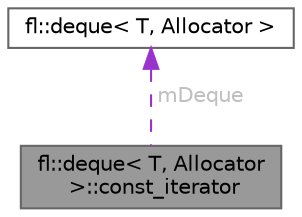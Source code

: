 digraph "fl::deque&lt; T, Allocator &gt;::const_iterator"
{
 // INTERACTIVE_SVG=YES
 // LATEX_PDF_SIZE
  bgcolor="transparent";
  edge [fontname=Helvetica,fontsize=10,labelfontname=Helvetica,labelfontsize=10];
  node [fontname=Helvetica,fontsize=10,shape=box,height=0.2,width=0.4];
  Node1 [id="Node000001",label="fl::deque\< T, Allocator\l \>::const_iterator",height=0.2,width=0.4,color="gray40", fillcolor="grey60", style="filled", fontcolor="black",tooltip=" "];
  Node2 -> Node1 [id="edge1_Node000001_Node000002",dir="back",color="darkorchid3",style="dashed",tooltip=" ",label=" mDeque",fontcolor="grey" ];
  Node2 [id="Node000002",label="fl::deque\< T, Allocator \>",height=0.2,width=0.4,color="gray40", fillcolor="white", style="filled",URL="$dc/dfe/classfl_1_1deque.html",tooltip=" "];
}
